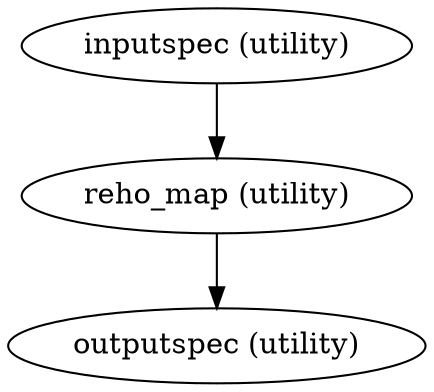 strict digraph  {
"inputspec (utility)";
"reho_map (utility)";
"outputspec (utility)";
"inputspec (utility)" -> "reho_map (utility)";
"reho_map (utility)" -> "outputspec (utility)";
}
